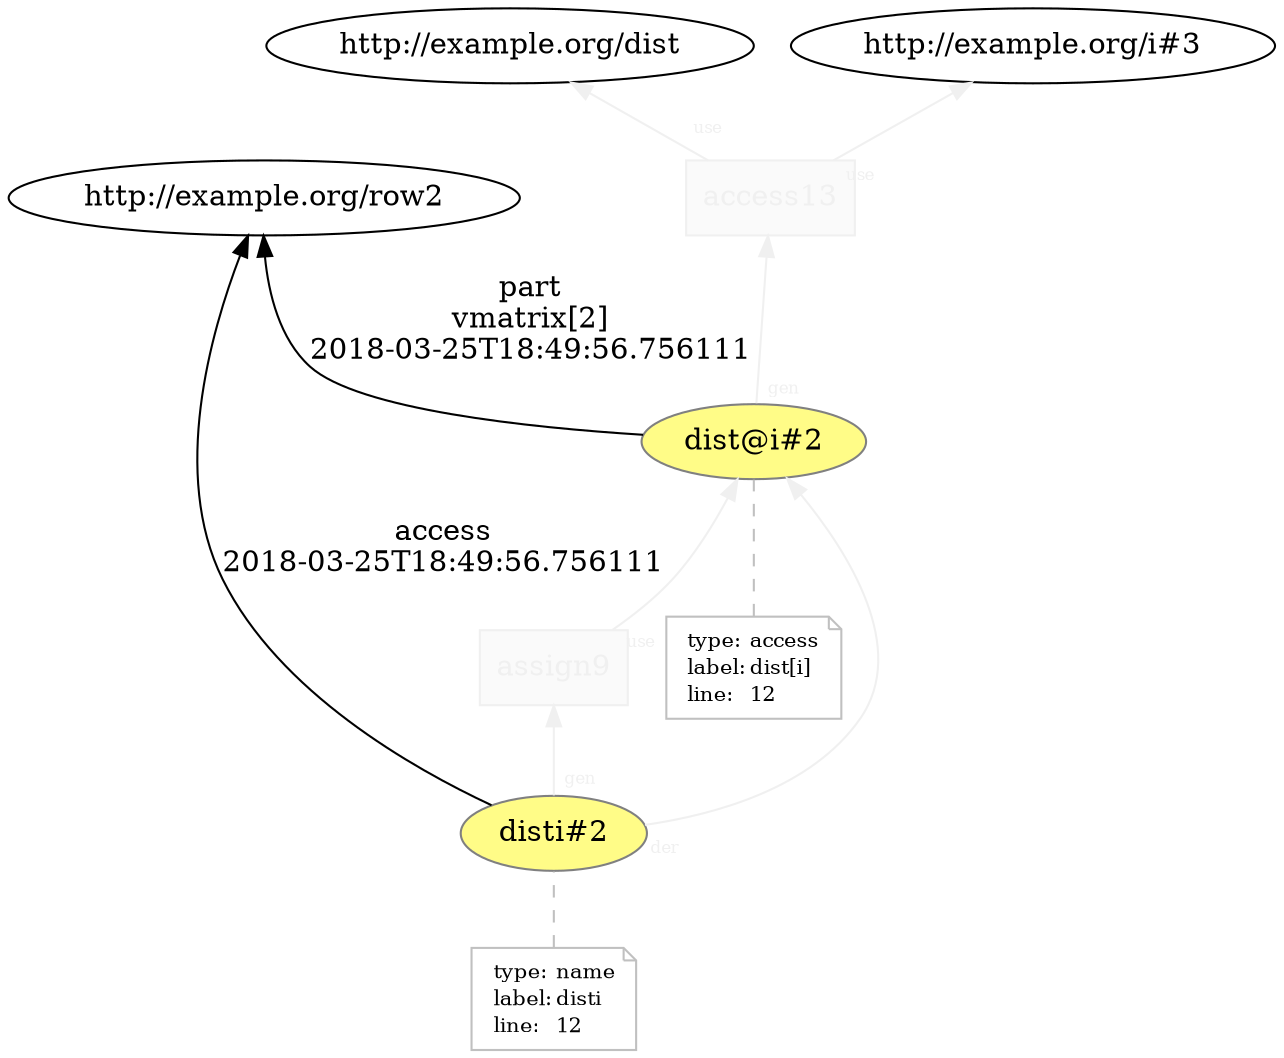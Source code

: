 digraph "PROV" { size="16,12"; rankdir="BT";
"http://example.org/dist@i#2" [fillcolor="#FFFC87",color="#808080",style="filled",label="dist@i#2",URL="http://example.org/dist@i#2"]
"http://example.org/dist@i#2-attrs" [color="gray",shape="note",fontsize="10",fontcolor="black",label=<<TABLE cellpadding="0" border="0">
	<TR>
	    <TD align="left">type:</TD>
	    <TD align="left">access</TD>
	</TR>
	<TR>
	    <TD align="left">label:</TD>
	    <TD align="left">dist[i]</TD>
	</TR>
	<TR>
	    <TD align="left">line:</TD>
	    <TD align="left">12</TD>
	</TR>
</TABLE>>]
"http://example.org/dist@i#2-attrs" -> "http://example.org/dist@i#2" [color="gray",style="dashed",arrowhead="none"]
"http://example.org/dist@i#2" -> "http://example.org/row2" [fontsize="14",distance="1.5",angle="60.0",rotation="20",label="part
vmatrix[2]
2018-03-25T18:49:56.756111"]
"http://example.org/access13" [fillcolor="#FAFAFA",color="#F0F0F0",shape="polygon",sides="4",style="filled",fontcolor="#F0F0F0",label="access13",URL="http://example.org/access13"]
"http://example.org/access13" -> "http://example.org/dist" [labelfontsize="8",labeldistance="1.5",labelangle="60.0",rotation="20",taillabel="use",fontcolor="#F0F0F0",color="#F0F0F0"]
"http://example.org/access13" -> "http://example.org/i#3" [labelfontsize="8",labeldistance="1.5",labelangle="60.0",rotation="20",taillabel="use",fontcolor="#F0F0F0",color="#F0F0F0"]
"http://example.org/dist@i#2" -> "http://example.org/access13" [labelfontsize="8",labeldistance="1.5",labelangle="60.0",rotation="20",taillabel="gen",fontcolor="#F0F0F0",color="#F0F0F0"]
"http://example.org/disti#2" [fillcolor="#FFFC87",color="#808080",style="filled",label="disti#2",URL="http://example.org/disti#2"]
"http://example.org/disti#2-attrs" [color="gray",shape="note",fontsize="10",fontcolor="black",label=<<TABLE cellpadding="0" border="0">
	<TR>
	    <TD align="left">type:</TD>
	    <TD align="left">name</TD>
	</TR>
	<TR>
	    <TD align="left">label:</TD>
	    <TD align="left">disti</TD>
	</TR>
	<TR>
	    <TD align="left">line:</TD>
	    <TD align="left">12</TD>
	</TR>
</TABLE>>]
"http://example.org/disti#2-attrs" -> "http://example.org/disti#2" [color="gray",style="dashed",arrowhead="none"]
"http://example.org/disti#2" -> "http://example.org/row2" [fontsize="14",distance="1.5",angle="60.0",rotation="20",label="access
2018-03-25T18:49:56.756111"]
"http://example.org/assign9" [fillcolor="#FAFAFA",color="#F0F0F0",shape="polygon",sides="4",style="filled",fontcolor="#F0F0F0",label="assign9",URL="http://example.org/assign9"]
"http://example.org/disti#2" -> "http://example.org/dist@i#2" [labelfontsize="8",labeldistance="1.5",labelangle="60.0",rotation="20",taillabel="der",fontcolor="#F0F0F0",color="#F0F0F0"]
"http://example.org/assign9" -> "http://example.org/dist@i#2" [labelfontsize="8",labeldistance="1.5",labelangle="60.0",rotation="20",taillabel="use",fontcolor="#F0F0F0",color="#F0F0F0"]
"http://example.org/disti#2" -> "http://example.org/assign9" [labelfontsize="8",labeldistance="1.5",labelangle="60.0",rotation="20",taillabel="gen",fontcolor="#F0F0F0",color="#F0F0F0"]
}
